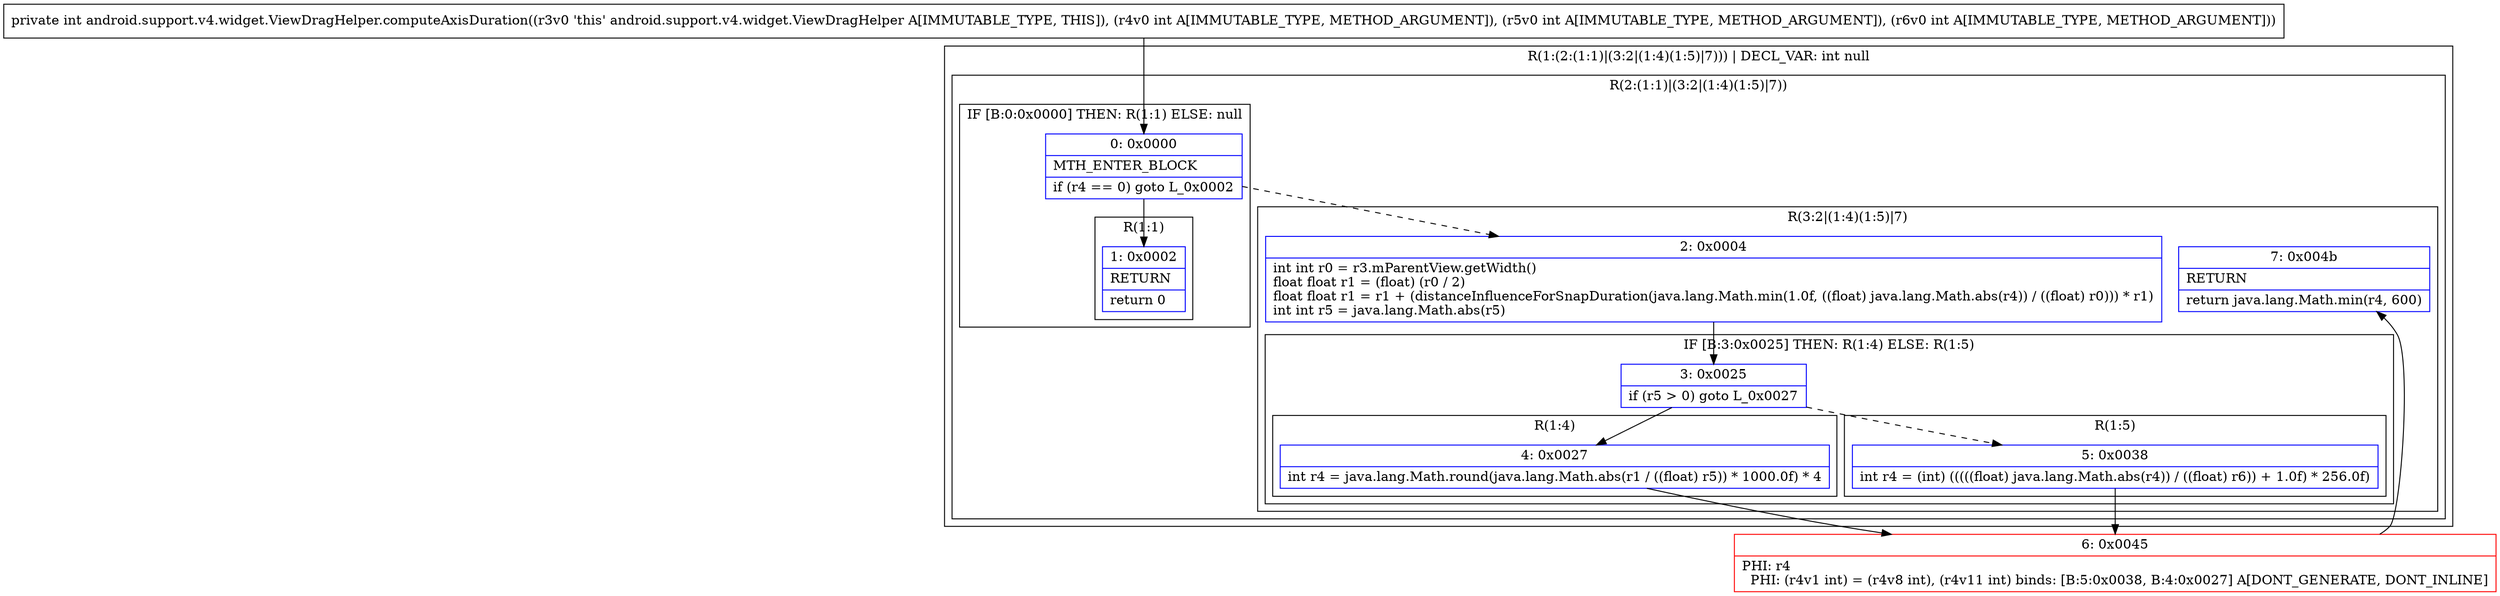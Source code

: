 digraph "CFG forandroid.support.v4.widget.ViewDragHelper.computeAxisDuration(III)I" {
subgraph cluster_Region_606159333 {
label = "R(1:(2:(1:1)|(3:2|(1:4)(1:5)|7))) | DECL_VAR: int null\l";
node [shape=record,color=blue];
subgraph cluster_Region_454544266 {
label = "R(2:(1:1)|(3:2|(1:4)(1:5)|7))";
node [shape=record,color=blue];
subgraph cluster_IfRegion_1054879598 {
label = "IF [B:0:0x0000] THEN: R(1:1) ELSE: null";
node [shape=record,color=blue];
Node_0 [shape=record,label="{0\:\ 0x0000|MTH_ENTER_BLOCK\l|if (r4 == 0) goto L_0x0002\l}"];
subgraph cluster_Region_1777842896 {
label = "R(1:1)";
node [shape=record,color=blue];
Node_1 [shape=record,label="{1\:\ 0x0002|RETURN\l|return 0\l}"];
}
}
subgraph cluster_Region_1528057731 {
label = "R(3:2|(1:4)(1:5)|7)";
node [shape=record,color=blue];
Node_2 [shape=record,label="{2\:\ 0x0004|int int r0 = r3.mParentView.getWidth()\lfloat float r1 = (float) (r0 \/ 2)\lfloat float r1 = r1 + (distanceInfluenceForSnapDuration(java.lang.Math.min(1.0f, ((float) java.lang.Math.abs(r4)) \/ ((float) r0))) * r1)\lint int r5 = java.lang.Math.abs(r5)\l}"];
subgraph cluster_IfRegion_1375364109 {
label = "IF [B:3:0x0025] THEN: R(1:4) ELSE: R(1:5)";
node [shape=record,color=blue];
Node_3 [shape=record,label="{3\:\ 0x0025|if (r5 \> 0) goto L_0x0027\l}"];
subgraph cluster_Region_624409987 {
label = "R(1:4)";
node [shape=record,color=blue];
Node_4 [shape=record,label="{4\:\ 0x0027|int r4 = java.lang.Math.round(java.lang.Math.abs(r1 \/ ((float) r5)) * 1000.0f) * 4\l}"];
}
subgraph cluster_Region_206190762 {
label = "R(1:5)";
node [shape=record,color=blue];
Node_5 [shape=record,label="{5\:\ 0x0038|int r4 = (int) (((((float) java.lang.Math.abs(r4)) \/ ((float) r6)) + 1.0f) * 256.0f)\l}"];
}
}
Node_7 [shape=record,label="{7\:\ 0x004b|RETURN\l|return java.lang.Math.min(r4, 600)\l}"];
}
}
}
Node_6 [shape=record,color=red,label="{6\:\ 0x0045|PHI: r4 \l  PHI: (r4v1 int) = (r4v8 int), (r4v11 int) binds: [B:5:0x0038, B:4:0x0027] A[DONT_GENERATE, DONT_INLINE]\l}"];
MethodNode[shape=record,label="{private int android.support.v4.widget.ViewDragHelper.computeAxisDuration((r3v0 'this' android.support.v4.widget.ViewDragHelper A[IMMUTABLE_TYPE, THIS]), (r4v0 int A[IMMUTABLE_TYPE, METHOD_ARGUMENT]), (r5v0 int A[IMMUTABLE_TYPE, METHOD_ARGUMENT]), (r6v0 int A[IMMUTABLE_TYPE, METHOD_ARGUMENT])) }"];
MethodNode -> Node_0;
Node_0 -> Node_1;
Node_0 -> Node_2[style=dashed];
Node_2 -> Node_3;
Node_3 -> Node_4;
Node_3 -> Node_5[style=dashed];
Node_4 -> Node_6;
Node_5 -> Node_6;
Node_6 -> Node_7;
}


